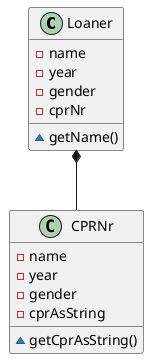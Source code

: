 @startuml
class Loaner {
-name
-year
-gender
-cprNr
~getName()
}

class CPRNr {
-name
-year
-gender
-cprAsString
~getCprAsString()
}

Loaner *-- CPRNr

@enduml